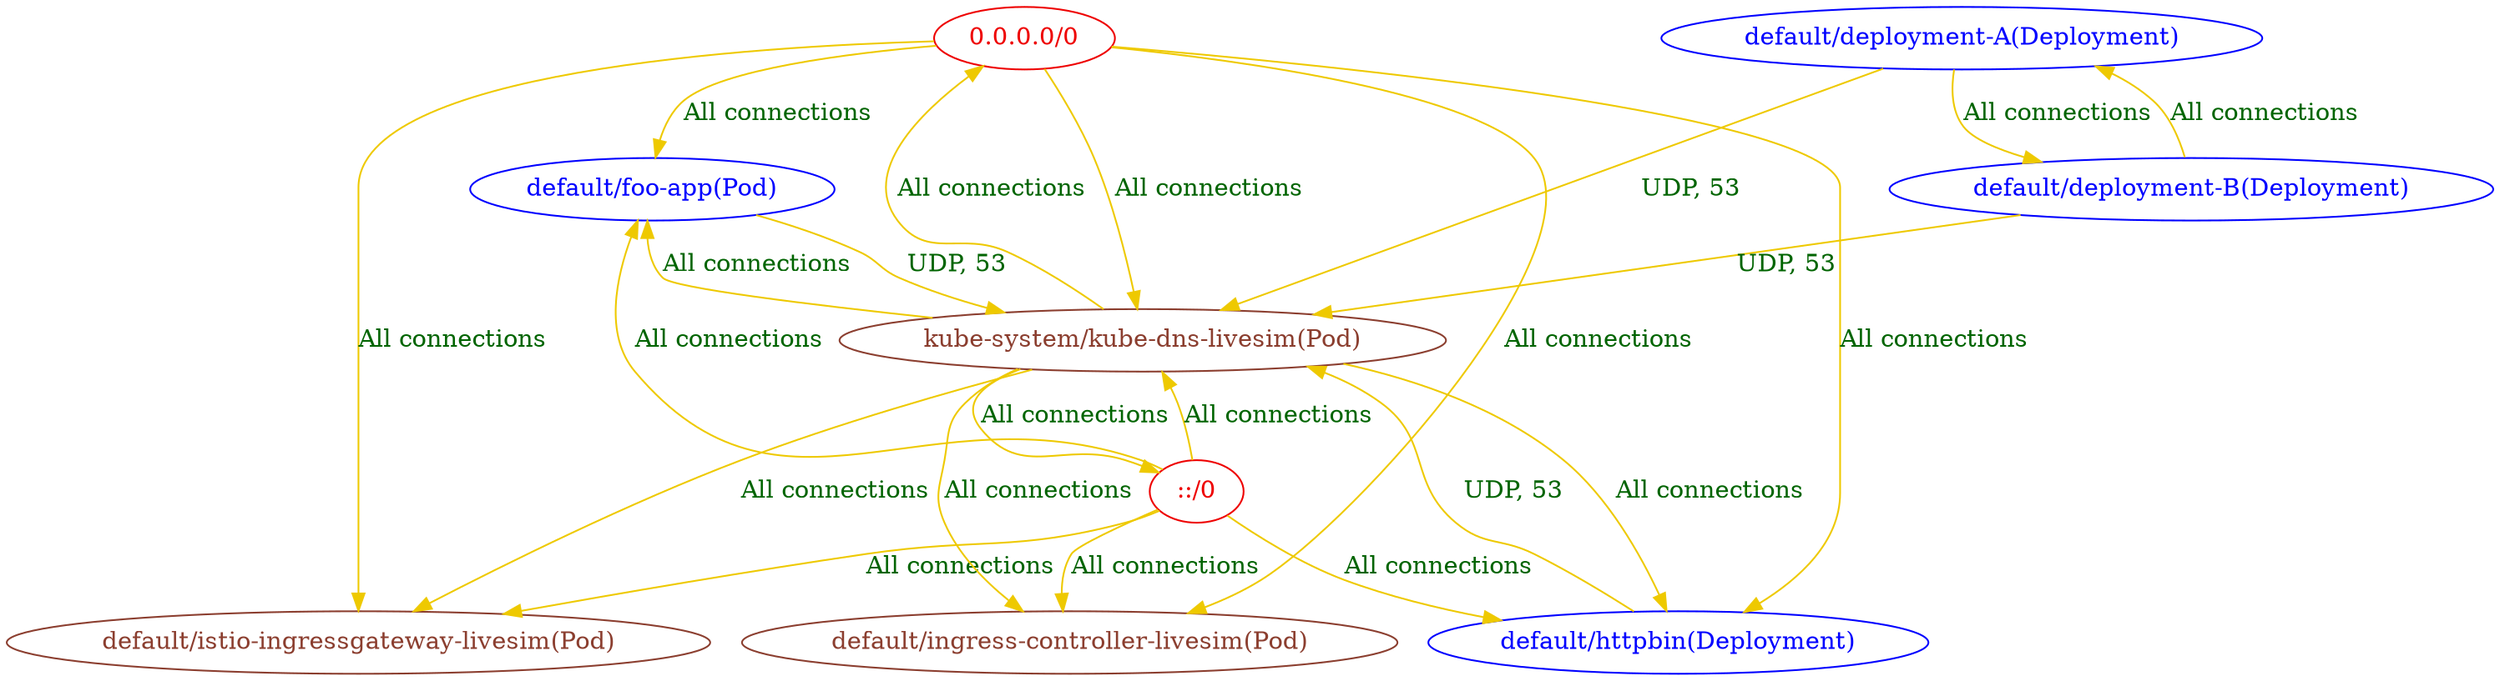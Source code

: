 // The Connectivity Graph of **
digraph {
	"0.0.0.0/0" [label="0.0.0.0/0" color="red2" fontcolor="red2"]
	"::/0" [label="::/0" color="red2" fontcolor="red2"]
	"default/deployment-A(Deployment)" [label="default/deployment-A(Deployment)" color="blue" fontcolor="blue"]
	"default/deployment-B(Deployment)" [label="default/deployment-B(Deployment)" color="blue" fontcolor="blue"]
	"default/foo-app(Pod)" [label="default/foo-app(Pod)" color="blue" fontcolor="blue"]
	"default/httpbin(Deployment)" [label="default/httpbin(Deployment)" color="blue" fontcolor="blue"]
	"default/ingress-controller-livesim(Pod)" [label="default/ingress-controller-livesim(Pod)" color="coral4" fontcolor="coral4"]
	"default/istio-ingressgateway-livesim(Pod)" [label="default/istio-ingressgateway-livesim(Pod)" color="coral4" fontcolor="coral4"]
	"kube-system/kube-dns-livesim(Pod)" [label="kube-system/kube-dns-livesim(Pod)" color="coral4" fontcolor="coral4"]
	"0.0.0.0/0" -> "default/foo-app(Pod)" [label="All connections" color="gold2" fontcolor="darkgreen"]
	"0.0.0.0/0" -> "default/httpbin(Deployment)" [label="All connections" color="gold2" fontcolor="darkgreen"]
	"0.0.0.0/0" -> "default/ingress-controller-livesim(Pod)" [label="All connections" color="gold2" fontcolor="darkgreen"]
	"0.0.0.0/0" -> "default/istio-ingressgateway-livesim(Pod)" [label="All connections" color="gold2" fontcolor="darkgreen"]
	"0.0.0.0/0" -> "kube-system/kube-dns-livesim(Pod)" [label="All connections" color="gold2" fontcolor="darkgreen"]
	"::/0" -> "default/foo-app(Pod)" [label="All connections" color="gold2" fontcolor="darkgreen"]
	"::/0" -> "default/httpbin(Deployment)" [label="All connections" color="gold2" fontcolor="darkgreen"]
	"::/0" -> "default/ingress-controller-livesim(Pod)" [label="All connections" color="gold2" fontcolor="darkgreen"]
	"::/0" -> "default/istio-ingressgateway-livesim(Pod)" [label="All connections" color="gold2" fontcolor="darkgreen"]
	"::/0" -> "kube-system/kube-dns-livesim(Pod)" [label="All connections" color="gold2" fontcolor="darkgreen"]
	"default/deployment-A(Deployment)" -> "default/deployment-B(Deployment)" [label="All connections" color="gold2" fontcolor="darkgreen"]
	"default/deployment-A(Deployment)" -> "kube-system/kube-dns-livesim(Pod)" [label=" UDP, 53" color="gold2" fontcolor="darkgreen"]
	"default/deployment-B(Deployment)" -> "default/deployment-A(Deployment)" [label="All connections" color="gold2" fontcolor="darkgreen"]
	"default/deployment-B(Deployment)" -> "kube-system/kube-dns-livesim(Pod)" [label=" UDP, 53" color="gold2" fontcolor="darkgreen"]
	"default/foo-app(Pod)" -> "kube-system/kube-dns-livesim(Pod)" [label=" UDP, 53" color="gold2" fontcolor="darkgreen"]
	"default/httpbin(Deployment)" -> "kube-system/kube-dns-livesim(Pod)" [label=" UDP, 53" color="gold2" fontcolor="darkgreen"]
	"kube-system/kube-dns-livesim(Pod)" -> "0.0.0.0/0" [label="All connections" color="gold2" fontcolor="darkgreen"]
	"kube-system/kube-dns-livesim(Pod)" -> "::/0" [label="All connections" color="gold2" fontcolor="darkgreen"]
	"kube-system/kube-dns-livesim(Pod)" -> "default/foo-app(Pod)" [label="All connections" color="gold2" fontcolor="darkgreen"]
	"kube-system/kube-dns-livesim(Pod)" -> "default/httpbin(Deployment)" [label="All connections" color="gold2" fontcolor="darkgreen"]
	"kube-system/kube-dns-livesim(Pod)" -> "default/ingress-controller-livesim(Pod)" [label="All connections" color="gold2" fontcolor="darkgreen"]
	"kube-system/kube-dns-livesim(Pod)" -> "default/istio-ingressgateway-livesim(Pod)" [label="All connections" color="gold2" fontcolor="darkgreen"]
}

